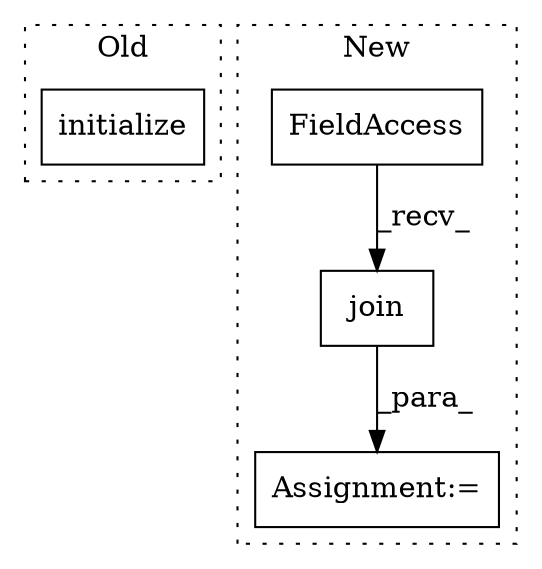 digraph G {
subgraph cluster0 {
1 [label="initialize" a="32" s="422" l="12" shape="box"];
label = "Old";
style="dotted";
}
subgraph cluster1 {
2 [label="join" a="32" s="422,445" l="5,1" shape="box"];
3 [label="FieldAccess" a="22" s="414" l="7" shape="box"];
4 [label="Assignment:=" a="7" s="413" l="1" shape="box"];
label = "New";
style="dotted";
}
2 -> 4 [label="_para_"];
3 -> 2 [label="_recv_"];
}